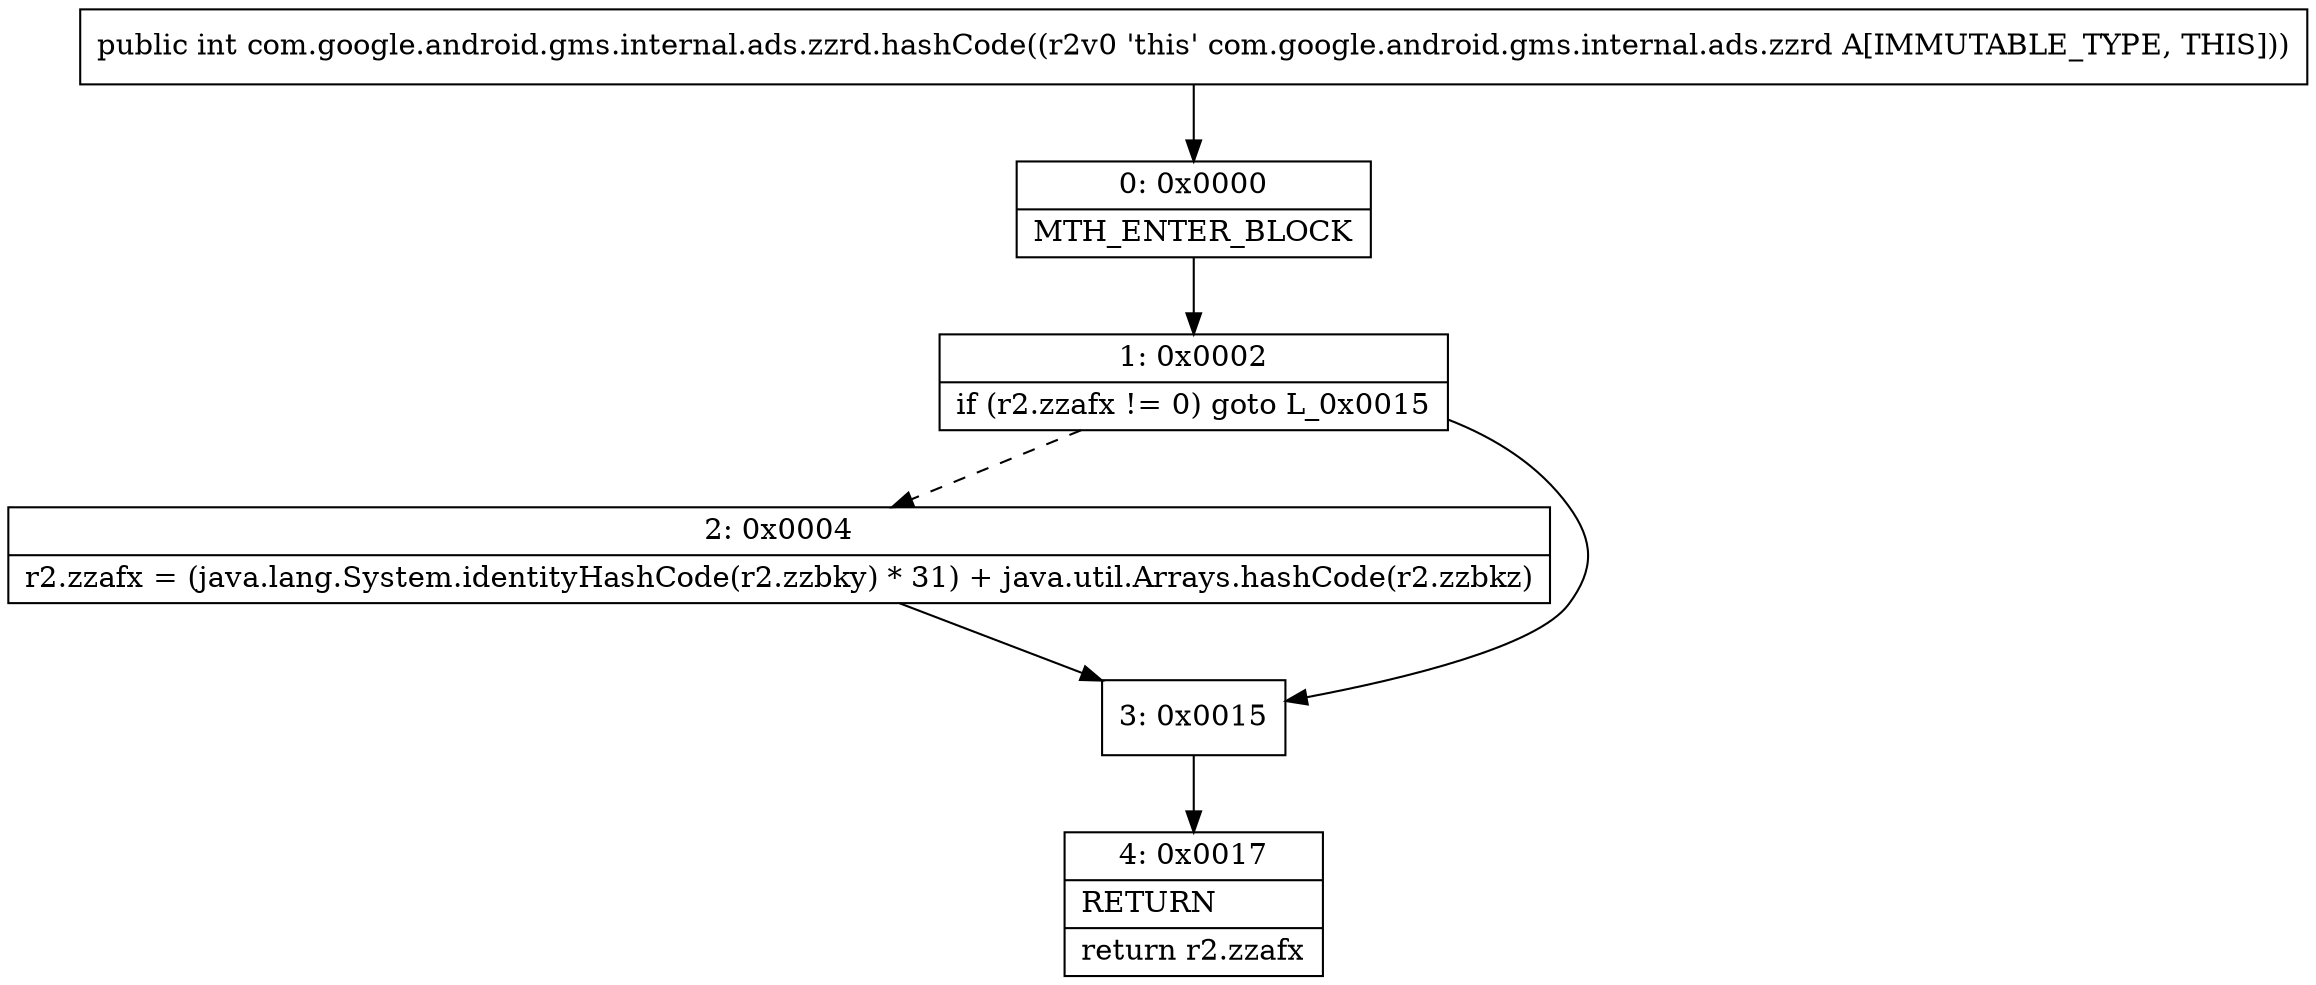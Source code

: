 digraph "CFG forcom.google.android.gms.internal.ads.zzrd.hashCode()I" {
Node_0 [shape=record,label="{0\:\ 0x0000|MTH_ENTER_BLOCK\l}"];
Node_1 [shape=record,label="{1\:\ 0x0002|if (r2.zzafx != 0) goto L_0x0015\l}"];
Node_2 [shape=record,label="{2\:\ 0x0004|r2.zzafx = (java.lang.System.identityHashCode(r2.zzbky) * 31) + java.util.Arrays.hashCode(r2.zzbkz)\l}"];
Node_3 [shape=record,label="{3\:\ 0x0015}"];
Node_4 [shape=record,label="{4\:\ 0x0017|RETURN\l|return r2.zzafx\l}"];
MethodNode[shape=record,label="{public int com.google.android.gms.internal.ads.zzrd.hashCode((r2v0 'this' com.google.android.gms.internal.ads.zzrd A[IMMUTABLE_TYPE, THIS])) }"];
MethodNode -> Node_0;
Node_0 -> Node_1;
Node_1 -> Node_2[style=dashed];
Node_1 -> Node_3;
Node_2 -> Node_3;
Node_3 -> Node_4;
}

